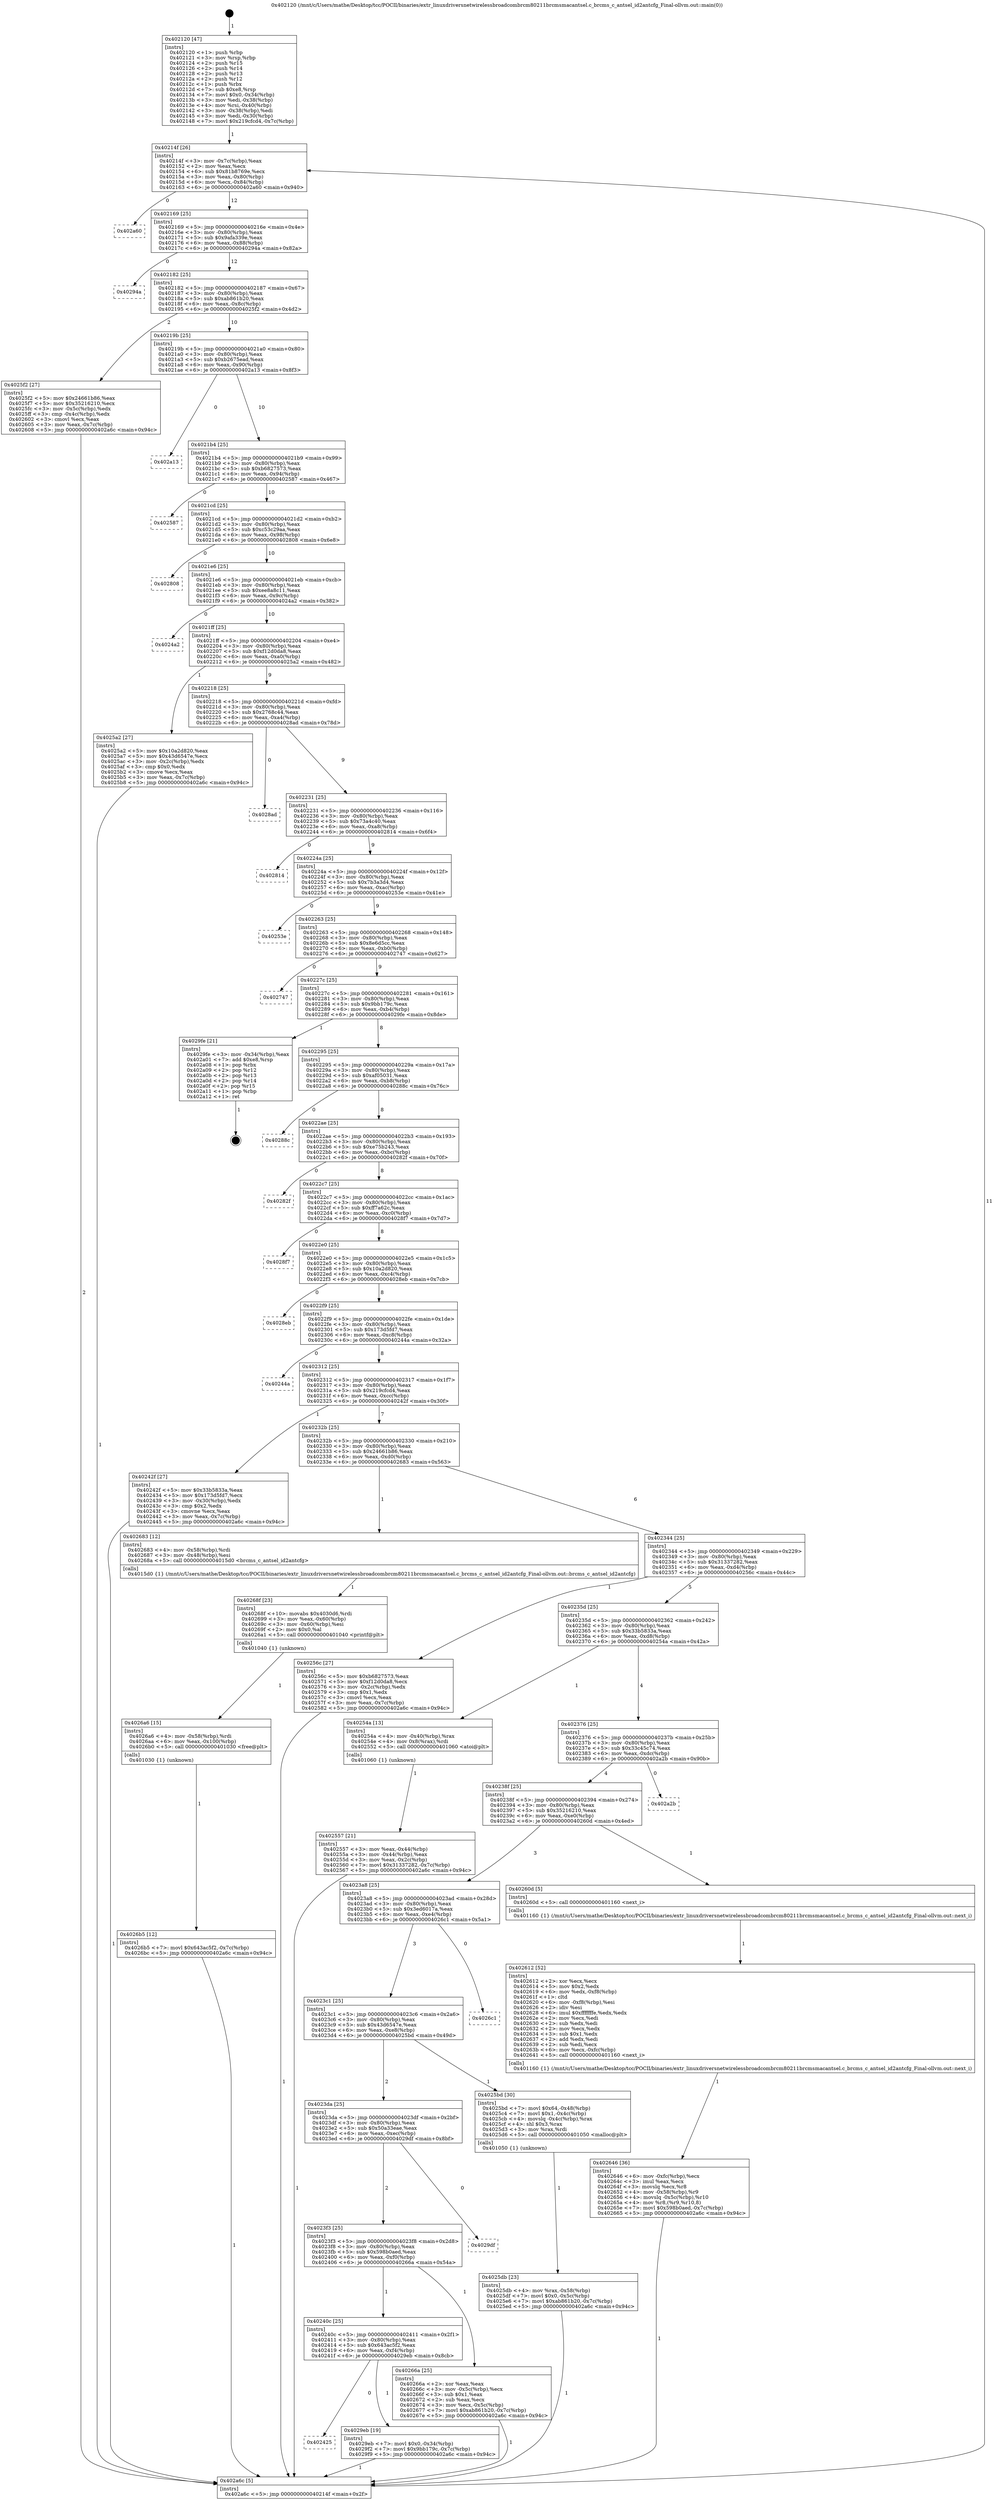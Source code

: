 digraph "0x402120" {
  label = "0x402120 (/mnt/c/Users/mathe/Desktop/tcc/POCII/binaries/extr_linuxdriversnetwirelessbroadcombrcm80211brcmsmacantsel.c_brcms_c_antsel_id2antcfg_Final-ollvm.out::main(0))"
  labelloc = "t"
  node[shape=record]

  Entry [label="",width=0.3,height=0.3,shape=circle,fillcolor=black,style=filled]
  "0x40214f" [label="{
     0x40214f [26]\l
     | [instrs]\l
     &nbsp;&nbsp;0x40214f \<+3\>: mov -0x7c(%rbp),%eax\l
     &nbsp;&nbsp;0x402152 \<+2\>: mov %eax,%ecx\l
     &nbsp;&nbsp;0x402154 \<+6\>: sub $0x81b8769e,%ecx\l
     &nbsp;&nbsp;0x40215a \<+3\>: mov %eax,-0x80(%rbp)\l
     &nbsp;&nbsp;0x40215d \<+6\>: mov %ecx,-0x84(%rbp)\l
     &nbsp;&nbsp;0x402163 \<+6\>: je 0000000000402a60 \<main+0x940\>\l
  }"]
  "0x402a60" [label="{
     0x402a60\l
  }", style=dashed]
  "0x402169" [label="{
     0x402169 [25]\l
     | [instrs]\l
     &nbsp;&nbsp;0x402169 \<+5\>: jmp 000000000040216e \<main+0x4e\>\l
     &nbsp;&nbsp;0x40216e \<+3\>: mov -0x80(%rbp),%eax\l
     &nbsp;&nbsp;0x402171 \<+5\>: sub $0x9afa339e,%eax\l
     &nbsp;&nbsp;0x402176 \<+6\>: mov %eax,-0x88(%rbp)\l
     &nbsp;&nbsp;0x40217c \<+6\>: je 000000000040294a \<main+0x82a\>\l
  }"]
  Exit [label="",width=0.3,height=0.3,shape=circle,fillcolor=black,style=filled,peripheries=2]
  "0x40294a" [label="{
     0x40294a\l
  }", style=dashed]
  "0x402182" [label="{
     0x402182 [25]\l
     | [instrs]\l
     &nbsp;&nbsp;0x402182 \<+5\>: jmp 0000000000402187 \<main+0x67\>\l
     &nbsp;&nbsp;0x402187 \<+3\>: mov -0x80(%rbp),%eax\l
     &nbsp;&nbsp;0x40218a \<+5\>: sub $0xab861b20,%eax\l
     &nbsp;&nbsp;0x40218f \<+6\>: mov %eax,-0x8c(%rbp)\l
     &nbsp;&nbsp;0x402195 \<+6\>: je 00000000004025f2 \<main+0x4d2\>\l
  }"]
  "0x402425" [label="{
     0x402425\l
  }", style=dashed]
  "0x4025f2" [label="{
     0x4025f2 [27]\l
     | [instrs]\l
     &nbsp;&nbsp;0x4025f2 \<+5\>: mov $0x24661b86,%eax\l
     &nbsp;&nbsp;0x4025f7 \<+5\>: mov $0x35216210,%ecx\l
     &nbsp;&nbsp;0x4025fc \<+3\>: mov -0x5c(%rbp),%edx\l
     &nbsp;&nbsp;0x4025ff \<+3\>: cmp -0x4c(%rbp),%edx\l
     &nbsp;&nbsp;0x402602 \<+3\>: cmovl %ecx,%eax\l
     &nbsp;&nbsp;0x402605 \<+3\>: mov %eax,-0x7c(%rbp)\l
     &nbsp;&nbsp;0x402608 \<+5\>: jmp 0000000000402a6c \<main+0x94c\>\l
  }"]
  "0x40219b" [label="{
     0x40219b [25]\l
     | [instrs]\l
     &nbsp;&nbsp;0x40219b \<+5\>: jmp 00000000004021a0 \<main+0x80\>\l
     &nbsp;&nbsp;0x4021a0 \<+3\>: mov -0x80(%rbp),%eax\l
     &nbsp;&nbsp;0x4021a3 \<+5\>: sub $0xb2675ead,%eax\l
     &nbsp;&nbsp;0x4021a8 \<+6\>: mov %eax,-0x90(%rbp)\l
     &nbsp;&nbsp;0x4021ae \<+6\>: je 0000000000402a13 \<main+0x8f3\>\l
  }"]
  "0x4029eb" [label="{
     0x4029eb [19]\l
     | [instrs]\l
     &nbsp;&nbsp;0x4029eb \<+7\>: movl $0x0,-0x34(%rbp)\l
     &nbsp;&nbsp;0x4029f2 \<+7\>: movl $0x9bb179c,-0x7c(%rbp)\l
     &nbsp;&nbsp;0x4029f9 \<+5\>: jmp 0000000000402a6c \<main+0x94c\>\l
  }"]
  "0x402a13" [label="{
     0x402a13\l
  }", style=dashed]
  "0x4021b4" [label="{
     0x4021b4 [25]\l
     | [instrs]\l
     &nbsp;&nbsp;0x4021b4 \<+5\>: jmp 00000000004021b9 \<main+0x99\>\l
     &nbsp;&nbsp;0x4021b9 \<+3\>: mov -0x80(%rbp),%eax\l
     &nbsp;&nbsp;0x4021bc \<+5\>: sub $0xb6827573,%eax\l
     &nbsp;&nbsp;0x4021c1 \<+6\>: mov %eax,-0x94(%rbp)\l
     &nbsp;&nbsp;0x4021c7 \<+6\>: je 0000000000402587 \<main+0x467\>\l
  }"]
  "0x4026b5" [label="{
     0x4026b5 [12]\l
     | [instrs]\l
     &nbsp;&nbsp;0x4026b5 \<+7\>: movl $0x643ac5f2,-0x7c(%rbp)\l
     &nbsp;&nbsp;0x4026bc \<+5\>: jmp 0000000000402a6c \<main+0x94c\>\l
  }"]
  "0x402587" [label="{
     0x402587\l
  }", style=dashed]
  "0x4021cd" [label="{
     0x4021cd [25]\l
     | [instrs]\l
     &nbsp;&nbsp;0x4021cd \<+5\>: jmp 00000000004021d2 \<main+0xb2\>\l
     &nbsp;&nbsp;0x4021d2 \<+3\>: mov -0x80(%rbp),%eax\l
     &nbsp;&nbsp;0x4021d5 \<+5\>: sub $0xc53c29aa,%eax\l
     &nbsp;&nbsp;0x4021da \<+6\>: mov %eax,-0x98(%rbp)\l
     &nbsp;&nbsp;0x4021e0 \<+6\>: je 0000000000402808 \<main+0x6e8\>\l
  }"]
  "0x4026a6" [label="{
     0x4026a6 [15]\l
     | [instrs]\l
     &nbsp;&nbsp;0x4026a6 \<+4\>: mov -0x58(%rbp),%rdi\l
     &nbsp;&nbsp;0x4026aa \<+6\>: mov %eax,-0x100(%rbp)\l
     &nbsp;&nbsp;0x4026b0 \<+5\>: call 0000000000401030 \<free@plt\>\l
     | [calls]\l
     &nbsp;&nbsp;0x401030 \{1\} (unknown)\l
  }"]
  "0x402808" [label="{
     0x402808\l
  }", style=dashed]
  "0x4021e6" [label="{
     0x4021e6 [25]\l
     | [instrs]\l
     &nbsp;&nbsp;0x4021e6 \<+5\>: jmp 00000000004021eb \<main+0xcb\>\l
     &nbsp;&nbsp;0x4021eb \<+3\>: mov -0x80(%rbp),%eax\l
     &nbsp;&nbsp;0x4021ee \<+5\>: sub $0xee8a8c11,%eax\l
     &nbsp;&nbsp;0x4021f3 \<+6\>: mov %eax,-0x9c(%rbp)\l
     &nbsp;&nbsp;0x4021f9 \<+6\>: je 00000000004024a2 \<main+0x382\>\l
  }"]
  "0x40268f" [label="{
     0x40268f [23]\l
     | [instrs]\l
     &nbsp;&nbsp;0x40268f \<+10\>: movabs $0x4030d6,%rdi\l
     &nbsp;&nbsp;0x402699 \<+3\>: mov %eax,-0x60(%rbp)\l
     &nbsp;&nbsp;0x40269c \<+3\>: mov -0x60(%rbp),%esi\l
     &nbsp;&nbsp;0x40269f \<+2\>: mov $0x0,%al\l
     &nbsp;&nbsp;0x4026a1 \<+5\>: call 0000000000401040 \<printf@plt\>\l
     | [calls]\l
     &nbsp;&nbsp;0x401040 \{1\} (unknown)\l
  }"]
  "0x4024a2" [label="{
     0x4024a2\l
  }", style=dashed]
  "0x4021ff" [label="{
     0x4021ff [25]\l
     | [instrs]\l
     &nbsp;&nbsp;0x4021ff \<+5\>: jmp 0000000000402204 \<main+0xe4\>\l
     &nbsp;&nbsp;0x402204 \<+3\>: mov -0x80(%rbp),%eax\l
     &nbsp;&nbsp;0x402207 \<+5\>: sub $0xf12d0da8,%eax\l
     &nbsp;&nbsp;0x40220c \<+6\>: mov %eax,-0xa0(%rbp)\l
     &nbsp;&nbsp;0x402212 \<+6\>: je 00000000004025a2 \<main+0x482\>\l
  }"]
  "0x40240c" [label="{
     0x40240c [25]\l
     | [instrs]\l
     &nbsp;&nbsp;0x40240c \<+5\>: jmp 0000000000402411 \<main+0x2f1\>\l
     &nbsp;&nbsp;0x402411 \<+3\>: mov -0x80(%rbp),%eax\l
     &nbsp;&nbsp;0x402414 \<+5\>: sub $0x643ac5f2,%eax\l
     &nbsp;&nbsp;0x402419 \<+6\>: mov %eax,-0xf4(%rbp)\l
     &nbsp;&nbsp;0x40241f \<+6\>: je 00000000004029eb \<main+0x8cb\>\l
  }"]
  "0x4025a2" [label="{
     0x4025a2 [27]\l
     | [instrs]\l
     &nbsp;&nbsp;0x4025a2 \<+5\>: mov $0x10a2d820,%eax\l
     &nbsp;&nbsp;0x4025a7 \<+5\>: mov $0x43d6547e,%ecx\l
     &nbsp;&nbsp;0x4025ac \<+3\>: mov -0x2c(%rbp),%edx\l
     &nbsp;&nbsp;0x4025af \<+3\>: cmp $0x0,%edx\l
     &nbsp;&nbsp;0x4025b2 \<+3\>: cmove %ecx,%eax\l
     &nbsp;&nbsp;0x4025b5 \<+3\>: mov %eax,-0x7c(%rbp)\l
     &nbsp;&nbsp;0x4025b8 \<+5\>: jmp 0000000000402a6c \<main+0x94c\>\l
  }"]
  "0x402218" [label="{
     0x402218 [25]\l
     | [instrs]\l
     &nbsp;&nbsp;0x402218 \<+5\>: jmp 000000000040221d \<main+0xfd\>\l
     &nbsp;&nbsp;0x40221d \<+3\>: mov -0x80(%rbp),%eax\l
     &nbsp;&nbsp;0x402220 \<+5\>: sub $0x2768c44,%eax\l
     &nbsp;&nbsp;0x402225 \<+6\>: mov %eax,-0xa4(%rbp)\l
     &nbsp;&nbsp;0x40222b \<+6\>: je 00000000004028ad \<main+0x78d\>\l
  }"]
  "0x40266a" [label="{
     0x40266a [25]\l
     | [instrs]\l
     &nbsp;&nbsp;0x40266a \<+2\>: xor %eax,%eax\l
     &nbsp;&nbsp;0x40266c \<+3\>: mov -0x5c(%rbp),%ecx\l
     &nbsp;&nbsp;0x40266f \<+3\>: sub $0x1,%eax\l
     &nbsp;&nbsp;0x402672 \<+2\>: sub %eax,%ecx\l
     &nbsp;&nbsp;0x402674 \<+3\>: mov %ecx,-0x5c(%rbp)\l
     &nbsp;&nbsp;0x402677 \<+7\>: movl $0xab861b20,-0x7c(%rbp)\l
     &nbsp;&nbsp;0x40267e \<+5\>: jmp 0000000000402a6c \<main+0x94c\>\l
  }"]
  "0x4028ad" [label="{
     0x4028ad\l
  }", style=dashed]
  "0x402231" [label="{
     0x402231 [25]\l
     | [instrs]\l
     &nbsp;&nbsp;0x402231 \<+5\>: jmp 0000000000402236 \<main+0x116\>\l
     &nbsp;&nbsp;0x402236 \<+3\>: mov -0x80(%rbp),%eax\l
     &nbsp;&nbsp;0x402239 \<+5\>: sub $0x73a4c40,%eax\l
     &nbsp;&nbsp;0x40223e \<+6\>: mov %eax,-0xa8(%rbp)\l
     &nbsp;&nbsp;0x402244 \<+6\>: je 0000000000402814 \<main+0x6f4\>\l
  }"]
  "0x4023f3" [label="{
     0x4023f3 [25]\l
     | [instrs]\l
     &nbsp;&nbsp;0x4023f3 \<+5\>: jmp 00000000004023f8 \<main+0x2d8\>\l
     &nbsp;&nbsp;0x4023f8 \<+3\>: mov -0x80(%rbp),%eax\l
     &nbsp;&nbsp;0x4023fb \<+5\>: sub $0x598b0aed,%eax\l
     &nbsp;&nbsp;0x402400 \<+6\>: mov %eax,-0xf0(%rbp)\l
     &nbsp;&nbsp;0x402406 \<+6\>: je 000000000040266a \<main+0x54a\>\l
  }"]
  "0x402814" [label="{
     0x402814\l
  }", style=dashed]
  "0x40224a" [label="{
     0x40224a [25]\l
     | [instrs]\l
     &nbsp;&nbsp;0x40224a \<+5\>: jmp 000000000040224f \<main+0x12f\>\l
     &nbsp;&nbsp;0x40224f \<+3\>: mov -0x80(%rbp),%eax\l
     &nbsp;&nbsp;0x402252 \<+5\>: sub $0x7b3a3d4,%eax\l
     &nbsp;&nbsp;0x402257 \<+6\>: mov %eax,-0xac(%rbp)\l
     &nbsp;&nbsp;0x40225d \<+6\>: je 000000000040253e \<main+0x41e\>\l
  }"]
  "0x4029df" [label="{
     0x4029df\l
  }", style=dashed]
  "0x40253e" [label="{
     0x40253e\l
  }", style=dashed]
  "0x402263" [label="{
     0x402263 [25]\l
     | [instrs]\l
     &nbsp;&nbsp;0x402263 \<+5\>: jmp 0000000000402268 \<main+0x148\>\l
     &nbsp;&nbsp;0x402268 \<+3\>: mov -0x80(%rbp),%eax\l
     &nbsp;&nbsp;0x40226b \<+5\>: sub $0x8e6d5cc,%eax\l
     &nbsp;&nbsp;0x402270 \<+6\>: mov %eax,-0xb0(%rbp)\l
     &nbsp;&nbsp;0x402276 \<+6\>: je 0000000000402747 \<main+0x627\>\l
  }"]
  "0x402646" [label="{
     0x402646 [36]\l
     | [instrs]\l
     &nbsp;&nbsp;0x402646 \<+6\>: mov -0xfc(%rbp),%ecx\l
     &nbsp;&nbsp;0x40264c \<+3\>: imul %eax,%ecx\l
     &nbsp;&nbsp;0x40264f \<+3\>: movslq %ecx,%r8\l
     &nbsp;&nbsp;0x402652 \<+4\>: mov -0x58(%rbp),%r9\l
     &nbsp;&nbsp;0x402656 \<+4\>: movslq -0x5c(%rbp),%r10\l
     &nbsp;&nbsp;0x40265a \<+4\>: mov %r8,(%r9,%r10,8)\l
     &nbsp;&nbsp;0x40265e \<+7\>: movl $0x598b0aed,-0x7c(%rbp)\l
     &nbsp;&nbsp;0x402665 \<+5\>: jmp 0000000000402a6c \<main+0x94c\>\l
  }"]
  "0x402747" [label="{
     0x402747\l
  }", style=dashed]
  "0x40227c" [label="{
     0x40227c [25]\l
     | [instrs]\l
     &nbsp;&nbsp;0x40227c \<+5\>: jmp 0000000000402281 \<main+0x161\>\l
     &nbsp;&nbsp;0x402281 \<+3\>: mov -0x80(%rbp),%eax\l
     &nbsp;&nbsp;0x402284 \<+5\>: sub $0x9bb179c,%eax\l
     &nbsp;&nbsp;0x402289 \<+6\>: mov %eax,-0xb4(%rbp)\l
     &nbsp;&nbsp;0x40228f \<+6\>: je 00000000004029fe \<main+0x8de\>\l
  }"]
  "0x402612" [label="{
     0x402612 [52]\l
     | [instrs]\l
     &nbsp;&nbsp;0x402612 \<+2\>: xor %ecx,%ecx\l
     &nbsp;&nbsp;0x402614 \<+5\>: mov $0x2,%edx\l
     &nbsp;&nbsp;0x402619 \<+6\>: mov %edx,-0xf8(%rbp)\l
     &nbsp;&nbsp;0x40261f \<+1\>: cltd\l
     &nbsp;&nbsp;0x402620 \<+6\>: mov -0xf8(%rbp),%esi\l
     &nbsp;&nbsp;0x402626 \<+2\>: idiv %esi\l
     &nbsp;&nbsp;0x402628 \<+6\>: imul $0xfffffffe,%edx,%edx\l
     &nbsp;&nbsp;0x40262e \<+2\>: mov %ecx,%edi\l
     &nbsp;&nbsp;0x402630 \<+2\>: sub %edx,%edi\l
     &nbsp;&nbsp;0x402632 \<+2\>: mov %ecx,%edx\l
     &nbsp;&nbsp;0x402634 \<+3\>: sub $0x1,%edx\l
     &nbsp;&nbsp;0x402637 \<+2\>: add %edx,%edi\l
     &nbsp;&nbsp;0x402639 \<+2\>: sub %edi,%ecx\l
     &nbsp;&nbsp;0x40263b \<+6\>: mov %ecx,-0xfc(%rbp)\l
     &nbsp;&nbsp;0x402641 \<+5\>: call 0000000000401160 \<next_i\>\l
     | [calls]\l
     &nbsp;&nbsp;0x401160 \{1\} (/mnt/c/Users/mathe/Desktop/tcc/POCII/binaries/extr_linuxdriversnetwirelessbroadcombrcm80211brcmsmacantsel.c_brcms_c_antsel_id2antcfg_Final-ollvm.out::next_i)\l
  }"]
  "0x4029fe" [label="{
     0x4029fe [21]\l
     | [instrs]\l
     &nbsp;&nbsp;0x4029fe \<+3\>: mov -0x34(%rbp),%eax\l
     &nbsp;&nbsp;0x402a01 \<+7\>: add $0xe8,%rsp\l
     &nbsp;&nbsp;0x402a08 \<+1\>: pop %rbx\l
     &nbsp;&nbsp;0x402a09 \<+2\>: pop %r12\l
     &nbsp;&nbsp;0x402a0b \<+2\>: pop %r13\l
     &nbsp;&nbsp;0x402a0d \<+2\>: pop %r14\l
     &nbsp;&nbsp;0x402a0f \<+2\>: pop %r15\l
     &nbsp;&nbsp;0x402a11 \<+1\>: pop %rbp\l
     &nbsp;&nbsp;0x402a12 \<+1\>: ret\l
  }"]
  "0x402295" [label="{
     0x402295 [25]\l
     | [instrs]\l
     &nbsp;&nbsp;0x402295 \<+5\>: jmp 000000000040229a \<main+0x17a\>\l
     &nbsp;&nbsp;0x40229a \<+3\>: mov -0x80(%rbp),%eax\l
     &nbsp;&nbsp;0x40229d \<+5\>: sub $0xaf05031,%eax\l
     &nbsp;&nbsp;0x4022a2 \<+6\>: mov %eax,-0xb8(%rbp)\l
     &nbsp;&nbsp;0x4022a8 \<+6\>: je 000000000040288c \<main+0x76c\>\l
  }"]
  "0x4025db" [label="{
     0x4025db [23]\l
     | [instrs]\l
     &nbsp;&nbsp;0x4025db \<+4\>: mov %rax,-0x58(%rbp)\l
     &nbsp;&nbsp;0x4025df \<+7\>: movl $0x0,-0x5c(%rbp)\l
     &nbsp;&nbsp;0x4025e6 \<+7\>: movl $0xab861b20,-0x7c(%rbp)\l
     &nbsp;&nbsp;0x4025ed \<+5\>: jmp 0000000000402a6c \<main+0x94c\>\l
  }"]
  "0x40288c" [label="{
     0x40288c\l
  }", style=dashed]
  "0x4022ae" [label="{
     0x4022ae [25]\l
     | [instrs]\l
     &nbsp;&nbsp;0x4022ae \<+5\>: jmp 00000000004022b3 \<main+0x193\>\l
     &nbsp;&nbsp;0x4022b3 \<+3\>: mov -0x80(%rbp),%eax\l
     &nbsp;&nbsp;0x4022b6 \<+5\>: sub $0xe75b243,%eax\l
     &nbsp;&nbsp;0x4022bb \<+6\>: mov %eax,-0xbc(%rbp)\l
     &nbsp;&nbsp;0x4022c1 \<+6\>: je 000000000040282f \<main+0x70f\>\l
  }"]
  "0x4023da" [label="{
     0x4023da [25]\l
     | [instrs]\l
     &nbsp;&nbsp;0x4023da \<+5\>: jmp 00000000004023df \<main+0x2bf\>\l
     &nbsp;&nbsp;0x4023df \<+3\>: mov -0x80(%rbp),%eax\l
     &nbsp;&nbsp;0x4023e2 \<+5\>: sub $0x50a33eae,%eax\l
     &nbsp;&nbsp;0x4023e7 \<+6\>: mov %eax,-0xec(%rbp)\l
     &nbsp;&nbsp;0x4023ed \<+6\>: je 00000000004029df \<main+0x8bf\>\l
  }"]
  "0x40282f" [label="{
     0x40282f\l
  }", style=dashed]
  "0x4022c7" [label="{
     0x4022c7 [25]\l
     | [instrs]\l
     &nbsp;&nbsp;0x4022c7 \<+5\>: jmp 00000000004022cc \<main+0x1ac\>\l
     &nbsp;&nbsp;0x4022cc \<+3\>: mov -0x80(%rbp),%eax\l
     &nbsp;&nbsp;0x4022cf \<+5\>: sub $0xff7a62c,%eax\l
     &nbsp;&nbsp;0x4022d4 \<+6\>: mov %eax,-0xc0(%rbp)\l
     &nbsp;&nbsp;0x4022da \<+6\>: je 00000000004028f7 \<main+0x7d7\>\l
  }"]
  "0x4025bd" [label="{
     0x4025bd [30]\l
     | [instrs]\l
     &nbsp;&nbsp;0x4025bd \<+7\>: movl $0x64,-0x48(%rbp)\l
     &nbsp;&nbsp;0x4025c4 \<+7\>: movl $0x1,-0x4c(%rbp)\l
     &nbsp;&nbsp;0x4025cb \<+4\>: movslq -0x4c(%rbp),%rax\l
     &nbsp;&nbsp;0x4025cf \<+4\>: shl $0x3,%rax\l
     &nbsp;&nbsp;0x4025d3 \<+3\>: mov %rax,%rdi\l
     &nbsp;&nbsp;0x4025d6 \<+5\>: call 0000000000401050 \<malloc@plt\>\l
     | [calls]\l
     &nbsp;&nbsp;0x401050 \{1\} (unknown)\l
  }"]
  "0x4028f7" [label="{
     0x4028f7\l
  }", style=dashed]
  "0x4022e0" [label="{
     0x4022e0 [25]\l
     | [instrs]\l
     &nbsp;&nbsp;0x4022e0 \<+5\>: jmp 00000000004022e5 \<main+0x1c5\>\l
     &nbsp;&nbsp;0x4022e5 \<+3\>: mov -0x80(%rbp),%eax\l
     &nbsp;&nbsp;0x4022e8 \<+5\>: sub $0x10a2d820,%eax\l
     &nbsp;&nbsp;0x4022ed \<+6\>: mov %eax,-0xc4(%rbp)\l
     &nbsp;&nbsp;0x4022f3 \<+6\>: je 00000000004028eb \<main+0x7cb\>\l
  }"]
  "0x4023c1" [label="{
     0x4023c1 [25]\l
     | [instrs]\l
     &nbsp;&nbsp;0x4023c1 \<+5\>: jmp 00000000004023c6 \<main+0x2a6\>\l
     &nbsp;&nbsp;0x4023c6 \<+3\>: mov -0x80(%rbp),%eax\l
     &nbsp;&nbsp;0x4023c9 \<+5\>: sub $0x43d6547e,%eax\l
     &nbsp;&nbsp;0x4023ce \<+6\>: mov %eax,-0xe8(%rbp)\l
     &nbsp;&nbsp;0x4023d4 \<+6\>: je 00000000004025bd \<main+0x49d\>\l
  }"]
  "0x4028eb" [label="{
     0x4028eb\l
  }", style=dashed]
  "0x4022f9" [label="{
     0x4022f9 [25]\l
     | [instrs]\l
     &nbsp;&nbsp;0x4022f9 \<+5\>: jmp 00000000004022fe \<main+0x1de\>\l
     &nbsp;&nbsp;0x4022fe \<+3\>: mov -0x80(%rbp),%eax\l
     &nbsp;&nbsp;0x402301 \<+5\>: sub $0x173d5fd7,%eax\l
     &nbsp;&nbsp;0x402306 \<+6\>: mov %eax,-0xc8(%rbp)\l
     &nbsp;&nbsp;0x40230c \<+6\>: je 000000000040244a \<main+0x32a\>\l
  }"]
  "0x4026c1" [label="{
     0x4026c1\l
  }", style=dashed]
  "0x40244a" [label="{
     0x40244a\l
  }", style=dashed]
  "0x402312" [label="{
     0x402312 [25]\l
     | [instrs]\l
     &nbsp;&nbsp;0x402312 \<+5\>: jmp 0000000000402317 \<main+0x1f7\>\l
     &nbsp;&nbsp;0x402317 \<+3\>: mov -0x80(%rbp),%eax\l
     &nbsp;&nbsp;0x40231a \<+5\>: sub $0x219cfcd4,%eax\l
     &nbsp;&nbsp;0x40231f \<+6\>: mov %eax,-0xcc(%rbp)\l
     &nbsp;&nbsp;0x402325 \<+6\>: je 000000000040242f \<main+0x30f\>\l
  }"]
  "0x4023a8" [label="{
     0x4023a8 [25]\l
     | [instrs]\l
     &nbsp;&nbsp;0x4023a8 \<+5\>: jmp 00000000004023ad \<main+0x28d\>\l
     &nbsp;&nbsp;0x4023ad \<+3\>: mov -0x80(%rbp),%eax\l
     &nbsp;&nbsp;0x4023b0 \<+5\>: sub $0x3ed6017a,%eax\l
     &nbsp;&nbsp;0x4023b5 \<+6\>: mov %eax,-0xe4(%rbp)\l
     &nbsp;&nbsp;0x4023bb \<+6\>: je 00000000004026c1 \<main+0x5a1\>\l
  }"]
  "0x40242f" [label="{
     0x40242f [27]\l
     | [instrs]\l
     &nbsp;&nbsp;0x40242f \<+5\>: mov $0x33b5833a,%eax\l
     &nbsp;&nbsp;0x402434 \<+5\>: mov $0x173d5fd7,%ecx\l
     &nbsp;&nbsp;0x402439 \<+3\>: mov -0x30(%rbp),%edx\l
     &nbsp;&nbsp;0x40243c \<+3\>: cmp $0x2,%edx\l
     &nbsp;&nbsp;0x40243f \<+3\>: cmovne %ecx,%eax\l
     &nbsp;&nbsp;0x402442 \<+3\>: mov %eax,-0x7c(%rbp)\l
     &nbsp;&nbsp;0x402445 \<+5\>: jmp 0000000000402a6c \<main+0x94c\>\l
  }"]
  "0x40232b" [label="{
     0x40232b [25]\l
     | [instrs]\l
     &nbsp;&nbsp;0x40232b \<+5\>: jmp 0000000000402330 \<main+0x210\>\l
     &nbsp;&nbsp;0x402330 \<+3\>: mov -0x80(%rbp),%eax\l
     &nbsp;&nbsp;0x402333 \<+5\>: sub $0x24661b86,%eax\l
     &nbsp;&nbsp;0x402338 \<+6\>: mov %eax,-0xd0(%rbp)\l
     &nbsp;&nbsp;0x40233e \<+6\>: je 0000000000402683 \<main+0x563\>\l
  }"]
  "0x402a6c" [label="{
     0x402a6c [5]\l
     | [instrs]\l
     &nbsp;&nbsp;0x402a6c \<+5\>: jmp 000000000040214f \<main+0x2f\>\l
  }"]
  "0x402120" [label="{
     0x402120 [47]\l
     | [instrs]\l
     &nbsp;&nbsp;0x402120 \<+1\>: push %rbp\l
     &nbsp;&nbsp;0x402121 \<+3\>: mov %rsp,%rbp\l
     &nbsp;&nbsp;0x402124 \<+2\>: push %r15\l
     &nbsp;&nbsp;0x402126 \<+2\>: push %r14\l
     &nbsp;&nbsp;0x402128 \<+2\>: push %r13\l
     &nbsp;&nbsp;0x40212a \<+2\>: push %r12\l
     &nbsp;&nbsp;0x40212c \<+1\>: push %rbx\l
     &nbsp;&nbsp;0x40212d \<+7\>: sub $0xe8,%rsp\l
     &nbsp;&nbsp;0x402134 \<+7\>: movl $0x0,-0x34(%rbp)\l
     &nbsp;&nbsp;0x40213b \<+3\>: mov %edi,-0x38(%rbp)\l
     &nbsp;&nbsp;0x40213e \<+4\>: mov %rsi,-0x40(%rbp)\l
     &nbsp;&nbsp;0x402142 \<+3\>: mov -0x38(%rbp),%edi\l
     &nbsp;&nbsp;0x402145 \<+3\>: mov %edi,-0x30(%rbp)\l
     &nbsp;&nbsp;0x402148 \<+7\>: movl $0x219cfcd4,-0x7c(%rbp)\l
  }"]
  "0x40260d" [label="{
     0x40260d [5]\l
     | [instrs]\l
     &nbsp;&nbsp;0x40260d \<+5\>: call 0000000000401160 \<next_i\>\l
     | [calls]\l
     &nbsp;&nbsp;0x401160 \{1\} (/mnt/c/Users/mathe/Desktop/tcc/POCII/binaries/extr_linuxdriversnetwirelessbroadcombrcm80211brcmsmacantsel.c_brcms_c_antsel_id2antcfg_Final-ollvm.out::next_i)\l
  }"]
  "0x402683" [label="{
     0x402683 [12]\l
     | [instrs]\l
     &nbsp;&nbsp;0x402683 \<+4\>: mov -0x58(%rbp),%rdi\l
     &nbsp;&nbsp;0x402687 \<+3\>: mov -0x48(%rbp),%esi\l
     &nbsp;&nbsp;0x40268a \<+5\>: call 00000000004015d0 \<brcms_c_antsel_id2antcfg\>\l
     | [calls]\l
     &nbsp;&nbsp;0x4015d0 \{1\} (/mnt/c/Users/mathe/Desktop/tcc/POCII/binaries/extr_linuxdriversnetwirelessbroadcombrcm80211brcmsmacantsel.c_brcms_c_antsel_id2antcfg_Final-ollvm.out::brcms_c_antsel_id2antcfg)\l
  }"]
  "0x402344" [label="{
     0x402344 [25]\l
     | [instrs]\l
     &nbsp;&nbsp;0x402344 \<+5\>: jmp 0000000000402349 \<main+0x229\>\l
     &nbsp;&nbsp;0x402349 \<+3\>: mov -0x80(%rbp),%eax\l
     &nbsp;&nbsp;0x40234c \<+5\>: sub $0x31337282,%eax\l
     &nbsp;&nbsp;0x402351 \<+6\>: mov %eax,-0xd4(%rbp)\l
     &nbsp;&nbsp;0x402357 \<+6\>: je 000000000040256c \<main+0x44c\>\l
  }"]
  "0x40238f" [label="{
     0x40238f [25]\l
     | [instrs]\l
     &nbsp;&nbsp;0x40238f \<+5\>: jmp 0000000000402394 \<main+0x274\>\l
     &nbsp;&nbsp;0x402394 \<+3\>: mov -0x80(%rbp),%eax\l
     &nbsp;&nbsp;0x402397 \<+5\>: sub $0x35216210,%eax\l
     &nbsp;&nbsp;0x40239c \<+6\>: mov %eax,-0xe0(%rbp)\l
     &nbsp;&nbsp;0x4023a2 \<+6\>: je 000000000040260d \<main+0x4ed\>\l
  }"]
  "0x40256c" [label="{
     0x40256c [27]\l
     | [instrs]\l
     &nbsp;&nbsp;0x40256c \<+5\>: mov $0xb6827573,%eax\l
     &nbsp;&nbsp;0x402571 \<+5\>: mov $0xf12d0da8,%ecx\l
     &nbsp;&nbsp;0x402576 \<+3\>: mov -0x2c(%rbp),%edx\l
     &nbsp;&nbsp;0x402579 \<+3\>: cmp $0x1,%edx\l
     &nbsp;&nbsp;0x40257c \<+3\>: cmovl %ecx,%eax\l
     &nbsp;&nbsp;0x40257f \<+3\>: mov %eax,-0x7c(%rbp)\l
     &nbsp;&nbsp;0x402582 \<+5\>: jmp 0000000000402a6c \<main+0x94c\>\l
  }"]
  "0x40235d" [label="{
     0x40235d [25]\l
     | [instrs]\l
     &nbsp;&nbsp;0x40235d \<+5\>: jmp 0000000000402362 \<main+0x242\>\l
     &nbsp;&nbsp;0x402362 \<+3\>: mov -0x80(%rbp),%eax\l
     &nbsp;&nbsp;0x402365 \<+5\>: sub $0x33b5833a,%eax\l
     &nbsp;&nbsp;0x40236a \<+6\>: mov %eax,-0xd8(%rbp)\l
     &nbsp;&nbsp;0x402370 \<+6\>: je 000000000040254a \<main+0x42a\>\l
  }"]
  "0x402a2b" [label="{
     0x402a2b\l
  }", style=dashed]
  "0x40254a" [label="{
     0x40254a [13]\l
     | [instrs]\l
     &nbsp;&nbsp;0x40254a \<+4\>: mov -0x40(%rbp),%rax\l
     &nbsp;&nbsp;0x40254e \<+4\>: mov 0x8(%rax),%rdi\l
     &nbsp;&nbsp;0x402552 \<+5\>: call 0000000000401060 \<atoi@plt\>\l
     | [calls]\l
     &nbsp;&nbsp;0x401060 \{1\} (unknown)\l
  }"]
  "0x402376" [label="{
     0x402376 [25]\l
     | [instrs]\l
     &nbsp;&nbsp;0x402376 \<+5\>: jmp 000000000040237b \<main+0x25b\>\l
     &nbsp;&nbsp;0x40237b \<+3\>: mov -0x80(%rbp),%eax\l
     &nbsp;&nbsp;0x40237e \<+5\>: sub $0x33c45c74,%eax\l
     &nbsp;&nbsp;0x402383 \<+6\>: mov %eax,-0xdc(%rbp)\l
     &nbsp;&nbsp;0x402389 \<+6\>: je 0000000000402a2b \<main+0x90b\>\l
  }"]
  "0x402557" [label="{
     0x402557 [21]\l
     | [instrs]\l
     &nbsp;&nbsp;0x402557 \<+3\>: mov %eax,-0x44(%rbp)\l
     &nbsp;&nbsp;0x40255a \<+3\>: mov -0x44(%rbp),%eax\l
     &nbsp;&nbsp;0x40255d \<+3\>: mov %eax,-0x2c(%rbp)\l
     &nbsp;&nbsp;0x402560 \<+7\>: movl $0x31337282,-0x7c(%rbp)\l
     &nbsp;&nbsp;0x402567 \<+5\>: jmp 0000000000402a6c \<main+0x94c\>\l
  }"]
  Entry -> "0x402120" [label=" 1"]
  "0x40214f" -> "0x402a60" [label=" 0"]
  "0x40214f" -> "0x402169" [label=" 12"]
  "0x4029fe" -> Exit [label=" 1"]
  "0x402169" -> "0x40294a" [label=" 0"]
  "0x402169" -> "0x402182" [label=" 12"]
  "0x4029eb" -> "0x402a6c" [label=" 1"]
  "0x402182" -> "0x4025f2" [label=" 2"]
  "0x402182" -> "0x40219b" [label=" 10"]
  "0x40240c" -> "0x402425" [label=" 0"]
  "0x40219b" -> "0x402a13" [label=" 0"]
  "0x40219b" -> "0x4021b4" [label=" 10"]
  "0x40240c" -> "0x4029eb" [label=" 1"]
  "0x4021b4" -> "0x402587" [label=" 0"]
  "0x4021b4" -> "0x4021cd" [label=" 10"]
  "0x4026b5" -> "0x402a6c" [label=" 1"]
  "0x4021cd" -> "0x402808" [label=" 0"]
  "0x4021cd" -> "0x4021e6" [label=" 10"]
  "0x4026a6" -> "0x4026b5" [label=" 1"]
  "0x4021e6" -> "0x4024a2" [label=" 0"]
  "0x4021e6" -> "0x4021ff" [label=" 10"]
  "0x40268f" -> "0x4026a6" [label=" 1"]
  "0x4021ff" -> "0x4025a2" [label=" 1"]
  "0x4021ff" -> "0x402218" [label=" 9"]
  "0x402683" -> "0x40268f" [label=" 1"]
  "0x402218" -> "0x4028ad" [label=" 0"]
  "0x402218" -> "0x402231" [label=" 9"]
  "0x40266a" -> "0x402a6c" [label=" 1"]
  "0x402231" -> "0x402814" [label=" 0"]
  "0x402231" -> "0x40224a" [label=" 9"]
  "0x4023f3" -> "0x40266a" [label=" 1"]
  "0x40224a" -> "0x40253e" [label=" 0"]
  "0x40224a" -> "0x402263" [label=" 9"]
  "0x4023f3" -> "0x40240c" [label=" 1"]
  "0x402263" -> "0x402747" [label=" 0"]
  "0x402263" -> "0x40227c" [label=" 9"]
  "0x4023da" -> "0x4029df" [label=" 0"]
  "0x40227c" -> "0x4029fe" [label=" 1"]
  "0x40227c" -> "0x402295" [label=" 8"]
  "0x4023da" -> "0x4023f3" [label=" 2"]
  "0x402295" -> "0x40288c" [label=" 0"]
  "0x402295" -> "0x4022ae" [label=" 8"]
  "0x402646" -> "0x402a6c" [label=" 1"]
  "0x4022ae" -> "0x40282f" [label=" 0"]
  "0x4022ae" -> "0x4022c7" [label=" 8"]
  "0x402612" -> "0x402646" [label=" 1"]
  "0x4022c7" -> "0x4028f7" [label=" 0"]
  "0x4022c7" -> "0x4022e0" [label=" 8"]
  "0x40260d" -> "0x402612" [label=" 1"]
  "0x4022e0" -> "0x4028eb" [label=" 0"]
  "0x4022e0" -> "0x4022f9" [label=" 8"]
  "0x4025db" -> "0x402a6c" [label=" 1"]
  "0x4022f9" -> "0x40244a" [label=" 0"]
  "0x4022f9" -> "0x402312" [label=" 8"]
  "0x4025bd" -> "0x4025db" [label=" 1"]
  "0x402312" -> "0x40242f" [label=" 1"]
  "0x402312" -> "0x40232b" [label=" 7"]
  "0x40242f" -> "0x402a6c" [label=" 1"]
  "0x402120" -> "0x40214f" [label=" 1"]
  "0x402a6c" -> "0x40214f" [label=" 11"]
  "0x4023c1" -> "0x4025bd" [label=" 1"]
  "0x40232b" -> "0x402683" [label=" 1"]
  "0x40232b" -> "0x402344" [label=" 6"]
  "0x4025f2" -> "0x402a6c" [label=" 2"]
  "0x402344" -> "0x40256c" [label=" 1"]
  "0x402344" -> "0x40235d" [label=" 5"]
  "0x4023a8" -> "0x4026c1" [label=" 0"]
  "0x40235d" -> "0x40254a" [label=" 1"]
  "0x40235d" -> "0x402376" [label=" 4"]
  "0x40254a" -> "0x402557" [label=" 1"]
  "0x402557" -> "0x402a6c" [label=" 1"]
  "0x40256c" -> "0x402a6c" [label=" 1"]
  "0x4025a2" -> "0x402a6c" [label=" 1"]
  "0x4023c1" -> "0x4023da" [label=" 2"]
  "0x402376" -> "0x402a2b" [label=" 0"]
  "0x402376" -> "0x40238f" [label=" 4"]
  "0x4023a8" -> "0x4023c1" [label=" 3"]
  "0x40238f" -> "0x40260d" [label=" 1"]
  "0x40238f" -> "0x4023a8" [label=" 3"]
}
